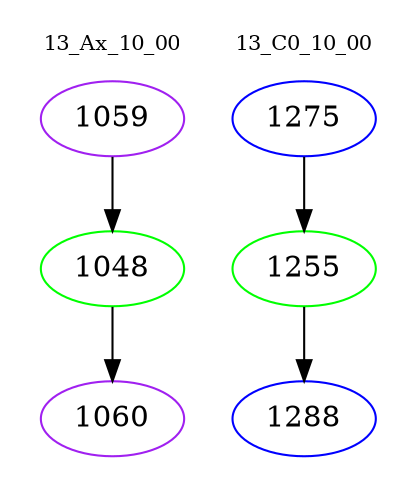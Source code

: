 digraph{
subgraph cluster_0 {
color = white
label = "13_Ax_10_00";
fontsize=10;
T0_1059 [label="1059", color="purple"]
T0_1059 -> T0_1048 [color="black"]
T0_1048 [label="1048", color="green"]
T0_1048 -> T0_1060 [color="black"]
T0_1060 [label="1060", color="purple"]
}
subgraph cluster_1 {
color = white
label = "13_C0_10_00";
fontsize=10;
T1_1275 [label="1275", color="blue"]
T1_1275 -> T1_1255 [color="black"]
T1_1255 [label="1255", color="green"]
T1_1255 -> T1_1288 [color="black"]
T1_1288 [label="1288", color="blue"]
}
}
